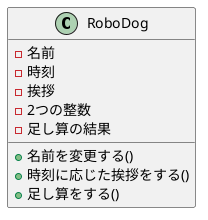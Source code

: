 @startuml
class RoboDog {
 - 名前
 - 時刻
 - 挨拶
 - 2つの整数
 - 足し算の結果
 + 名前を変更する()
 + 時刻に応じた挨拶をする()
 + 足し算をする()
}
@enduml